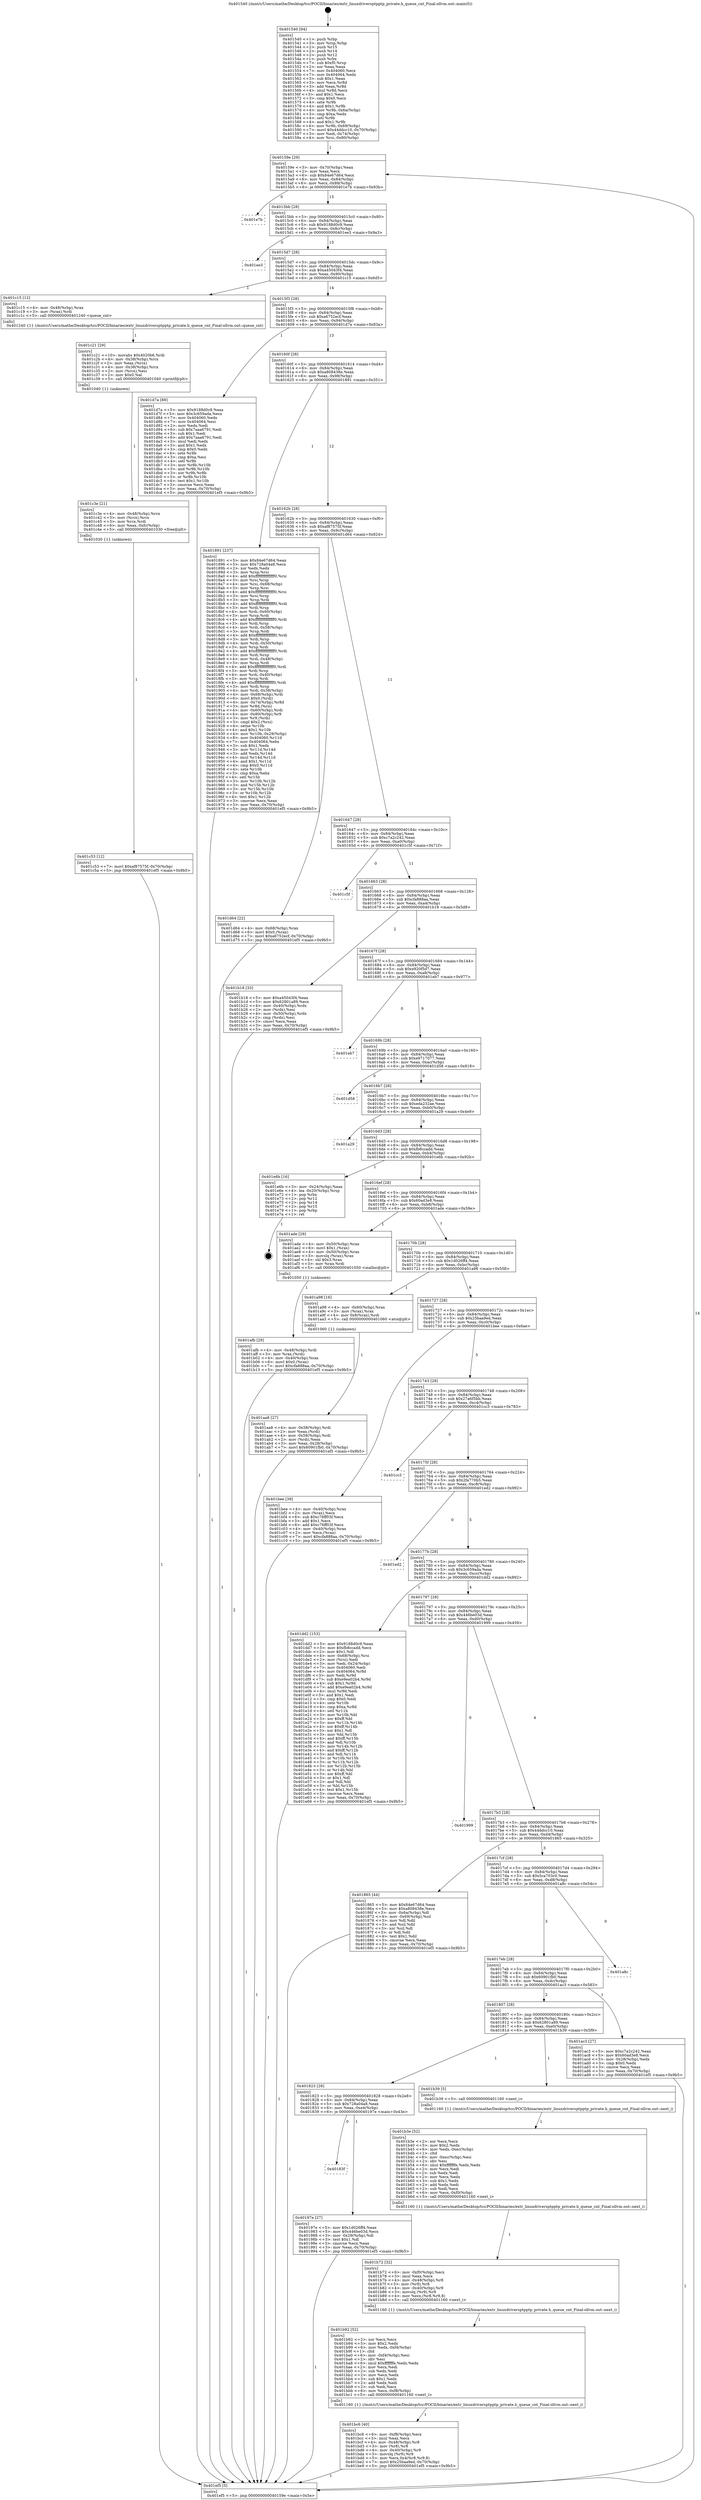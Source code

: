 digraph "0x401540" {
  label = "0x401540 (/mnt/c/Users/mathe/Desktop/tcc/POCII/binaries/extr_linuxdriversptpptp_private.h_queue_cnt_Final-ollvm.out::main(0))"
  labelloc = "t"
  node[shape=record]

  Entry [label="",width=0.3,height=0.3,shape=circle,fillcolor=black,style=filled]
  "0x40159e" [label="{
     0x40159e [29]\l
     | [instrs]\l
     &nbsp;&nbsp;0x40159e \<+3\>: mov -0x70(%rbp),%eax\l
     &nbsp;&nbsp;0x4015a1 \<+2\>: mov %eax,%ecx\l
     &nbsp;&nbsp;0x4015a3 \<+6\>: sub $0x84e67d64,%ecx\l
     &nbsp;&nbsp;0x4015a9 \<+6\>: mov %eax,-0x84(%rbp)\l
     &nbsp;&nbsp;0x4015af \<+6\>: mov %ecx,-0x88(%rbp)\l
     &nbsp;&nbsp;0x4015b5 \<+6\>: je 0000000000401e7b \<main+0x93b\>\l
  }"]
  "0x401e7b" [label="{
     0x401e7b\l
  }", style=dashed]
  "0x4015bb" [label="{
     0x4015bb [28]\l
     | [instrs]\l
     &nbsp;&nbsp;0x4015bb \<+5\>: jmp 00000000004015c0 \<main+0x80\>\l
     &nbsp;&nbsp;0x4015c0 \<+6\>: mov -0x84(%rbp),%eax\l
     &nbsp;&nbsp;0x4015c6 \<+5\>: sub $0x9188d0c9,%eax\l
     &nbsp;&nbsp;0x4015cb \<+6\>: mov %eax,-0x8c(%rbp)\l
     &nbsp;&nbsp;0x4015d1 \<+6\>: je 0000000000401ee3 \<main+0x9a3\>\l
  }"]
  Exit [label="",width=0.3,height=0.3,shape=circle,fillcolor=black,style=filled,peripheries=2]
  "0x401ee3" [label="{
     0x401ee3\l
  }", style=dashed]
  "0x4015d7" [label="{
     0x4015d7 [28]\l
     | [instrs]\l
     &nbsp;&nbsp;0x4015d7 \<+5\>: jmp 00000000004015dc \<main+0x9c\>\l
     &nbsp;&nbsp;0x4015dc \<+6\>: mov -0x84(%rbp),%eax\l
     &nbsp;&nbsp;0x4015e2 \<+5\>: sub $0xa45043f4,%eax\l
     &nbsp;&nbsp;0x4015e7 \<+6\>: mov %eax,-0x90(%rbp)\l
     &nbsp;&nbsp;0x4015ed \<+6\>: je 0000000000401c15 \<main+0x6d5\>\l
  }"]
  "0x401c53" [label="{
     0x401c53 [12]\l
     | [instrs]\l
     &nbsp;&nbsp;0x401c53 \<+7\>: movl $0xaf87575f,-0x70(%rbp)\l
     &nbsp;&nbsp;0x401c5a \<+5\>: jmp 0000000000401ef5 \<main+0x9b5\>\l
  }"]
  "0x401c15" [label="{
     0x401c15 [12]\l
     | [instrs]\l
     &nbsp;&nbsp;0x401c15 \<+4\>: mov -0x48(%rbp),%rax\l
     &nbsp;&nbsp;0x401c19 \<+3\>: mov (%rax),%rdi\l
     &nbsp;&nbsp;0x401c1c \<+5\>: call 0000000000401240 \<queue_cnt\>\l
     | [calls]\l
     &nbsp;&nbsp;0x401240 \{1\} (/mnt/c/Users/mathe/Desktop/tcc/POCII/binaries/extr_linuxdriversptpptp_private.h_queue_cnt_Final-ollvm.out::queue_cnt)\l
  }"]
  "0x4015f3" [label="{
     0x4015f3 [28]\l
     | [instrs]\l
     &nbsp;&nbsp;0x4015f3 \<+5\>: jmp 00000000004015f8 \<main+0xb8\>\l
     &nbsp;&nbsp;0x4015f8 \<+6\>: mov -0x84(%rbp),%eax\l
     &nbsp;&nbsp;0x4015fe \<+5\>: sub $0xa6752ecf,%eax\l
     &nbsp;&nbsp;0x401603 \<+6\>: mov %eax,-0x94(%rbp)\l
     &nbsp;&nbsp;0x401609 \<+6\>: je 0000000000401d7a \<main+0x83a\>\l
  }"]
  "0x401c3e" [label="{
     0x401c3e [21]\l
     | [instrs]\l
     &nbsp;&nbsp;0x401c3e \<+4\>: mov -0x48(%rbp),%rcx\l
     &nbsp;&nbsp;0x401c42 \<+3\>: mov (%rcx),%rcx\l
     &nbsp;&nbsp;0x401c45 \<+3\>: mov %rcx,%rdi\l
     &nbsp;&nbsp;0x401c48 \<+6\>: mov %eax,-0xfc(%rbp)\l
     &nbsp;&nbsp;0x401c4e \<+5\>: call 0000000000401030 \<free@plt\>\l
     | [calls]\l
     &nbsp;&nbsp;0x401030 \{1\} (unknown)\l
  }"]
  "0x401d7a" [label="{
     0x401d7a [88]\l
     | [instrs]\l
     &nbsp;&nbsp;0x401d7a \<+5\>: mov $0x9188d0c9,%eax\l
     &nbsp;&nbsp;0x401d7f \<+5\>: mov $0x3c659ada,%ecx\l
     &nbsp;&nbsp;0x401d84 \<+7\>: mov 0x404060,%edx\l
     &nbsp;&nbsp;0x401d8b \<+7\>: mov 0x404064,%esi\l
     &nbsp;&nbsp;0x401d92 \<+2\>: mov %edx,%edi\l
     &nbsp;&nbsp;0x401d94 \<+6\>: sub $0x7aaa6791,%edi\l
     &nbsp;&nbsp;0x401d9a \<+3\>: sub $0x1,%edi\l
     &nbsp;&nbsp;0x401d9d \<+6\>: add $0x7aaa6791,%edi\l
     &nbsp;&nbsp;0x401da3 \<+3\>: imul %edi,%edx\l
     &nbsp;&nbsp;0x401da6 \<+3\>: and $0x1,%edx\l
     &nbsp;&nbsp;0x401da9 \<+3\>: cmp $0x0,%edx\l
     &nbsp;&nbsp;0x401dac \<+4\>: sete %r8b\l
     &nbsp;&nbsp;0x401db0 \<+3\>: cmp $0xa,%esi\l
     &nbsp;&nbsp;0x401db3 \<+4\>: setl %r9b\l
     &nbsp;&nbsp;0x401db7 \<+3\>: mov %r8b,%r10b\l
     &nbsp;&nbsp;0x401dba \<+3\>: and %r9b,%r10b\l
     &nbsp;&nbsp;0x401dbd \<+3\>: xor %r9b,%r8b\l
     &nbsp;&nbsp;0x401dc0 \<+3\>: or %r8b,%r10b\l
     &nbsp;&nbsp;0x401dc3 \<+4\>: test $0x1,%r10b\l
     &nbsp;&nbsp;0x401dc7 \<+3\>: cmovne %ecx,%eax\l
     &nbsp;&nbsp;0x401dca \<+3\>: mov %eax,-0x70(%rbp)\l
     &nbsp;&nbsp;0x401dcd \<+5\>: jmp 0000000000401ef5 \<main+0x9b5\>\l
  }"]
  "0x40160f" [label="{
     0x40160f [28]\l
     | [instrs]\l
     &nbsp;&nbsp;0x40160f \<+5\>: jmp 0000000000401614 \<main+0xd4\>\l
     &nbsp;&nbsp;0x401614 \<+6\>: mov -0x84(%rbp),%eax\l
     &nbsp;&nbsp;0x40161a \<+5\>: sub $0xa808438e,%eax\l
     &nbsp;&nbsp;0x40161f \<+6\>: mov %eax,-0x98(%rbp)\l
     &nbsp;&nbsp;0x401625 \<+6\>: je 0000000000401891 \<main+0x351\>\l
  }"]
  "0x401c21" [label="{
     0x401c21 [29]\l
     | [instrs]\l
     &nbsp;&nbsp;0x401c21 \<+10\>: movabs $0x4020b6,%rdi\l
     &nbsp;&nbsp;0x401c2b \<+4\>: mov -0x38(%rbp),%rcx\l
     &nbsp;&nbsp;0x401c2f \<+2\>: mov %eax,(%rcx)\l
     &nbsp;&nbsp;0x401c31 \<+4\>: mov -0x38(%rbp),%rcx\l
     &nbsp;&nbsp;0x401c35 \<+2\>: mov (%rcx),%esi\l
     &nbsp;&nbsp;0x401c37 \<+2\>: mov $0x0,%al\l
     &nbsp;&nbsp;0x401c39 \<+5\>: call 0000000000401040 \<printf@plt\>\l
     | [calls]\l
     &nbsp;&nbsp;0x401040 \{1\} (unknown)\l
  }"]
  "0x401891" [label="{
     0x401891 [237]\l
     | [instrs]\l
     &nbsp;&nbsp;0x401891 \<+5\>: mov $0x84e67d64,%eax\l
     &nbsp;&nbsp;0x401896 \<+5\>: mov $0x728a04a8,%ecx\l
     &nbsp;&nbsp;0x40189b \<+2\>: xor %edx,%edx\l
     &nbsp;&nbsp;0x40189d \<+3\>: mov %rsp,%rsi\l
     &nbsp;&nbsp;0x4018a0 \<+4\>: add $0xfffffffffffffff0,%rsi\l
     &nbsp;&nbsp;0x4018a4 \<+3\>: mov %rsi,%rsp\l
     &nbsp;&nbsp;0x4018a7 \<+4\>: mov %rsi,-0x68(%rbp)\l
     &nbsp;&nbsp;0x4018ab \<+3\>: mov %rsp,%rsi\l
     &nbsp;&nbsp;0x4018ae \<+4\>: add $0xfffffffffffffff0,%rsi\l
     &nbsp;&nbsp;0x4018b2 \<+3\>: mov %rsi,%rsp\l
     &nbsp;&nbsp;0x4018b5 \<+3\>: mov %rsp,%rdi\l
     &nbsp;&nbsp;0x4018b8 \<+4\>: add $0xfffffffffffffff0,%rdi\l
     &nbsp;&nbsp;0x4018bc \<+3\>: mov %rdi,%rsp\l
     &nbsp;&nbsp;0x4018bf \<+4\>: mov %rdi,-0x60(%rbp)\l
     &nbsp;&nbsp;0x4018c3 \<+3\>: mov %rsp,%rdi\l
     &nbsp;&nbsp;0x4018c6 \<+4\>: add $0xfffffffffffffff0,%rdi\l
     &nbsp;&nbsp;0x4018ca \<+3\>: mov %rdi,%rsp\l
     &nbsp;&nbsp;0x4018cd \<+4\>: mov %rdi,-0x58(%rbp)\l
     &nbsp;&nbsp;0x4018d1 \<+3\>: mov %rsp,%rdi\l
     &nbsp;&nbsp;0x4018d4 \<+4\>: add $0xfffffffffffffff0,%rdi\l
     &nbsp;&nbsp;0x4018d8 \<+3\>: mov %rdi,%rsp\l
     &nbsp;&nbsp;0x4018db \<+4\>: mov %rdi,-0x50(%rbp)\l
     &nbsp;&nbsp;0x4018df \<+3\>: mov %rsp,%rdi\l
     &nbsp;&nbsp;0x4018e2 \<+4\>: add $0xfffffffffffffff0,%rdi\l
     &nbsp;&nbsp;0x4018e6 \<+3\>: mov %rdi,%rsp\l
     &nbsp;&nbsp;0x4018e9 \<+4\>: mov %rdi,-0x48(%rbp)\l
     &nbsp;&nbsp;0x4018ed \<+3\>: mov %rsp,%rdi\l
     &nbsp;&nbsp;0x4018f0 \<+4\>: add $0xfffffffffffffff0,%rdi\l
     &nbsp;&nbsp;0x4018f4 \<+3\>: mov %rdi,%rsp\l
     &nbsp;&nbsp;0x4018f7 \<+4\>: mov %rdi,-0x40(%rbp)\l
     &nbsp;&nbsp;0x4018fb \<+3\>: mov %rsp,%rdi\l
     &nbsp;&nbsp;0x4018fe \<+4\>: add $0xfffffffffffffff0,%rdi\l
     &nbsp;&nbsp;0x401902 \<+3\>: mov %rdi,%rsp\l
     &nbsp;&nbsp;0x401905 \<+4\>: mov %rdi,-0x38(%rbp)\l
     &nbsp;&nbsp;0x401909 \<+4\>: mov -0x68(%rbp),%rdi\l
     &nbsp;&nbsp;0x40190d \<+6\>: movl $0x0,(%rdi)\l
     &nbsp;&nbsp;0x401913 \<+4\>: mov -0x74(%rbp),%r8d\l
     &nbsp;&nbsp;0x401917 \<+3\>: mov %r8d,(%rsi)\l
     &nbsp;&nbsp;0x40191a \<+4\>: mov -0x60(%rbp),%rdi\l
     &nbsp;&nbsp;0x40191e \<+4\>: mov -0x80(%rbp),%r9\l
     &nbsp;&nbsp;0x401922 \<+3\>: mov %r9,(%rdi)\l
     &nbsp;&nbsp;0x401925 \<+3\>: cmpl $0x2,(%rsi)\l
     &nbsp;&nbsp;0x401928 \<+4\>: setne %r10b\l
     &nbsp;&nbsp;0x40192c \<+4\>: and $0x1,%r10b\l
     &nbsp;&nbsp;0x401930 \<+4\>: mov %r10b,-0x29(%rbp)\l
     &nbsp;&nbsp;0x401934 \<+8\>: mov 0x404060,%r11d\l
     &nbsp;&nbsp;0x40193c \<+7\>: mov 0x404064,%ebx\l
     &nbsp;&nbsp;0x401943 \<+3\>: sub $0x1,%edx\l
     &nbsp;&nbsp;0x401946 \<+3\>: mov %r11d,%r14d\l
     &nbsp;&nbsp;0x401949 \<+3\>: add %edx,%r14d\l
     &nbsp;&nbsp;0x40194c \<+4\>: imul %r14d,%r11d\l
     &nbsp;&nbsp;0x401950 \<+4\>: and $0x1,%r11d\l
     &nbsp;&nbsp;0x401954 \<+4\>: cmp $0x0,%r11d\l
     &nbsp;&nbsp;0x401958 \<+4\>: sete %r10b\l
     &nbsp;&nbsp;0x40195c \<+3\>: cmp $0xa,%ebx\l
     &nbsp;&nbsp;0x40195f \<+4\>: setl %r15b\l
     &nbsp;&nbsp;0x401963 \<+3\>: mov %r10b,%r12b\l
     &nbsp;&nbsp;0x401966 \<+3\>: and %r15b,%r12b\l
     &nbsp;&nbsp;0x401969 \<+3\>: xor %r15b,%r10b\l
     &nbsp;&nbsp;0x40196c \<+3\>: or %r10b,%r12b\l
     &nbsp;&nbsp;0x40196f \<+4\>: test $0x1,%r12b\l
     &nbsp;&nbsp;0x401973 \<+3\>: cmovne %ecx,%eax\l
     &nbsp;&nbsp;0x401976 \<+3\>: mov %eax,-0x70(%rbp)\l
     &nbsp;&nbsp;0x401979 \<+5\>: jmp 0000000000401ef5 \<main+0x9b5\>\l
  }"]
  "0x40162b" [label="{
     0x40162b [28]\l
     | [instrs]\l
     &nbsp;&nbsp;0x40162b \<+5\>: jmp 0000000000401630 \<main+0xf0\>\l
     &nbsp;&nbsp;0x401630 \<+6\>: mov -0x84(%rbp),%eax\l
     &nbsp;&nbsp;0x401636 \<+5\>: sub $0xaf87575f,%eax\l
     &nbsp;&nbsp;0x40163b \<+6\>: mov %eax,-0x9c(%rbp)\l
     &nbsp;&nbsp;0x401641 \<+6\>: je 0000000000401d64 \<main+0x824\>\l
  }"]
  "0x401bc6" [label="{
     0x401bc6 [40]\l
     | [instrs]\l
     &nbsp;&nbsp;0x401bc6 \<+6\>: mov -0xf8(%rbp),%ecx\l
     &nbsp;&nbsp;0x401bcc \<+3\>: imul %eax,%ecx\l
     &nbsp;&nbsp;0x401bcf \<+4\>: mov -0x48(%rbp),%r8\l
     &nbsp;&nbsp;0x401bd3 \<+3\>: mov (%r8),%r8\l
     &nbsp;&nbsp;0x401bd6 \<+4\>: mov -0x40(%rbp),%r9\l
     &nbsp;&nbsp;0x401bda \<+3\>: movslq (%r9),%r9\l
     &nbsp;&nbsp;0x401bdd \<+5\>: mov %ecx,0x4(%r8,%r9,8)\l
     &nbsp;&nbsp;0x401be2 \<+7\>: movl $0x25baa9ed,-0x70(%rbp)\l
     &nbsp;&nbsp;0x401be9 \<+5\>: jmp 0000000000401ef5 \<main+0x9b5\>\l
  }"]
  "0x401d64" [label="{
     0x401d64 [22]\l
     | [instrs]\l
     &nbsp;&nbsp;0x401d64 \<+4\>: mov -0x68(%rbp),%rax\l
     &nbsp;&nbsp;0x401d68 \<+6\>: movl $0x0,(%rax)\l
     &nbsp;&nbsp;0x401d6e \<+7\>: movl $0xa6752ecf,-0x70(%rbp)\l
     &nbsp;&nbsp;0x401d75 \<+5\>: jmp 0000000000401ef5 \<main+0x9b5\>\l
  }"]
  "0x401647" [label="{
     0x401647 [28]\l
     | [instrs]\l
     &nbsp;&nbsp;0x401647 \<+5\>: jmp 000000000040164c \<main+0x10c\>\l
     &nbsp;&nbsp;0x40164c \<+6\>: mov -0x84(%rbp),%eax\l
     &nbsp;&nbsp;0x401652 \<+5\>: sub $0xc7a2c242,%eax\l
     &nbsp;&nbsp;0x401657 \<+6\>: mov %eax,-0xa0(%rbp)\l
     &nbsp;&nbsp;0x40165d \<+6\>: je 0000000000401c5f \<main+0x71f\>\l
  }"]
  "0x401b92" [label="{
     0x401b92 [52]\l
     | [instrs]\l
     &nbsp;&nbsp;0x401b92 \<+2\>: xor %ecx,%ecx\l
     &nbsp;&nbsp;0x401b94 \<+5\>: mov $0x2,%edx\l
     &nbsp;&nbsp;0x401b99 \<+6\>: mov %edx,-0xf4(%rbp)\l
     &nbsp;&nbsp;0x401b9f \<+1\>: cltd\l
     &nbsp;&nbsp;0x401ba0 \<+6\>: mov -0xf4(%rbp),%esi\l
     &nbsp;&nbsp;0x401ba6 \<+2\>: idiv %esi\l
     &nbsp;&nbsp;0x401ba8 \<+6\>: imul $0xfffffffe,%edx,%edx\l
     &nbsp;&nbsp;0x401bae \<+2\>: mov %ecx,%edi\l
     &nbsp;&nbsp;0x401bb0 \<+2\>: sub %edx,%edi\l
     &nbsp;&nbsp;0x401bb2 \<+2\>: mov %ecx,%edx\l
     &nbsp;&nbsp;0x401bb4 \<+3\>: sub $0x1,%edx\l
     &nbsp;&nbsp;0x401bb7 \<+2\>: add %edx,%edi\l
     &nbsp;&nbsp;0x401bb9 \<+2\>: sub %edi,%ecx\l
     &nbsp;&nbsp;0x401bbb \<+6\>: mov %ecx,-0xf8(%rbp)\l
     &nbsp;&nbsp;0x401bc1 \<+5\>: call 0000000000401160 \<next_i\>\l
     | [calls]\l
     &nbsp;&nbsp;0x401160 \{1\} (/mnt/c/Users/mathe/Desktop/tcc/POCII/binaries/extr_linuxdriversptpptp_private.h_queue_cnt_Final-ollvm.out::next_i)\l
  }"]
  "0x401c5f" [label="{
     0x401c5f\l
  }", style=dashed]
  "0x401663" [label="{
     0x401663 [28]\l
     | [instrs]\l
     &nbsp;&nbsp;0x401663 \<+5\>: jmp 0000000000401668 \<main+0x128\>\l
     &nbsp;&nbsp;0x401668 \<+6\>: mov -0x84(%rbp),%eax\l
     &nbsp;&nbsp;0x40166e \<+5\>: sub $0xcfa888aa,%eax\l
     &nbsp;&nbsp;0x401673 \<+6\>: mov %eax,-0xa4(%rbp)\l
     &nbsp;&nbsp;0x401679 \<+6\>: je 0000000000401b18 \<main+0x5d8\>\l
  }"]
  "0x401b72" [label="{
     0x401b72 [32]\l
     | [instrs]\l
     &nbsp;&nbsp;0x401b72 \<+6\>: mov -0xf0(%rbp),%ecx\l
     &nbsp;&nbsp;0x401b78 \<+3\>: imul %eax,%ecx\l
     &nbsp;&nbsp;0x401b7b \<+4\>: mov -0x48(%rbp),%r8\l
     &nbsp;&nbsp;0x401b7f \<+3\>: mov (%r8),%r8\l
     &nbsp;&nbsp;0x401b82 \<+4\>: mov -0x40(%rbp),%r9\l
     &nbsp;&nbsp;0x401b86 \<+3\>: movslq (%r9),%r9\l
     &nbsp;&nbsp;0x401b89 \<+4\>: mov %ecx,(%r8,%r9,8)\l
     &nbsp;&nbsp;0x401b8d \<+5\>: call 0000000000401160 \<next_i\>\l
     | [calls]\l
     &nbsp;&nbsp;0x401160 \{1\} (/mnt/c/Users/mathe/Desktop/tcc/POCII/binaries/extr_linuxdriversptpptp_private.h_queue_cnt_Final-ollvm.out::next_i)\l
  }"]
  "0x401b18" [label="{
     0x401b18 [33]\l
     | [instrs]\l
     &nbsp;&nbsp;0x401b18 \<+5\>: mov $0xa45043f4,%eax\l
     &nbsp;&nbsp;0x401b1d \<+5\>: mov $0x62801a89,%ecx\l
     &nbsp;&nbsp;0x401b22 \<+4\>: mov -0x40(%rbp),%rdx\l
     &nbsp;&nbsp;0x401b26 \<+2\>: mov (%rdx),%esi\l
     &nbsp;&nbsp;0x401b28 \<+4\>: mov -0x50(%rbp),%rdx\l
     &nbsp;&nbsp;0x401b2c \<+2\>: cmp (%rdx),%esi\l
     &nbsp;&nbsp;0x401b2e \<+3\>: cmovl %ecx,%eax\l
     &nbsp;&nbsp;0x401b31 \<+3\>: mov %eax,-0x70(%rbp)\l
     &nbsp;&nbsp;0x401b34 \<+5\>: jmp 0000000000401ef5 \<main+0x9b5\>\l
  }"]
  "0x40167f" [label="{
     0x40167f [28]\l
     | [instrs]\l
     &nbsp;&nbsp;0x40167f \<+5\>: jmp 0000000000401684 \<main+0x144\>\l
     &nbsp;&nbsp;0x401684 \<+6\>: mov -0x84(%rbp),%eax\l
     &nbsp;&nbsp;0x40168a \<+5\>: sub $0xe920f5d7,%eax\l
     &nbsp;&nbsp;0x40168f \<+6\>: mov %eax,-0xa8(%rbp)\l
     &nbsp;&nbsp;0x401695 \<+6\>: je 0000000000401eb7 \<main+0x977\>\l
  }"]
  "0x401b3e" [label="{
     0x401b3e [52]\l
     | [instrs]\l
     &nbsp;&nbsp;0x401b3e \<+2\>: xor %ecx,%ecx\l
     &nbsp;&nbsp;0x401b40 \<+5\>: mov $0x2,%edx\l
     &nbsp;&nbsp;0x401b45 \<+6\>: mov %edx,-0xec(%rbp)\l
     &nbsp;&nbsp;0x401b4b \<+1\>: cltd\l
     &nbsp;&nbsp;0x401b4c \<+6\>: mov -0xec(%rbp),%esi\l
     &nbsp;&nbsp;0x401b52 \<+2\>: idiv %esi\l
     &nbsp;&nbsp;0x401b54 \<+6\>: imul $0xfffffffe,%edx,%edx\l
     &nbsp;&nbsp;0x401b5a \<+2\>: mov %ecx,%edi\l
     &nbsp;&nbsp;0x401b5c \<+2\>: sub %edx,%edi\l
     &nbsp;&nbsp;0x401b5e \<+2\>: mov %ecx,%edx\l
     &nbsp;&nbsp;0x401b60 \<+3\>: sub $0x1,%edx\l
     &nbsp;&nbsp;0x401b63 \<+2\>: add %edx,%edi\l
     &nbsp;&nbsp;0x401b65 \<+2\>: sub %edi,%ecx\l
     &nbsp;&nbsp;0x401b67 \<+6\>: mov %ecx,-0xf0(%rbp)\l
     &nbsp;&nbsp;0x401b6d \<+5\>: call 0000000000401160 \<next_i\>\l
     | [calls]\l
     &nbsp;&nbsp;0x401160 \{1\} (/mnt/c/Users/mathe/Desktop/tcc/POCII/binaries/extr_linuxdriversptpptp_private.h_queue_cnt_Final-ollvm.out::next_i)\l
  }"]
  "0x401eb7" [label="{
     0x401eb7\l
  }", style=dashed]
  "0x40169b" [label="{
     0x40169b [28]\l
     | [instrs]\l
     &nbsp;&nbsp;0x40169b \<+5\>: jmp 00000000004016a0 \<main+0x160\>\l
     &nbsp;&nbsp;0x4016a0 \<+6\>: mov -0x84(%rbp),%eax\l
     &nbsp;&nbsp;0x4016a6 \<+5\>: sub $0xe9717077,%eax\l
     &nbsp;&nbsp;0x4016ab \<+6\>: mov %eax,-0xac(%rbp)\l
     &nbsp;&nbsp;0x4016b1 \<+6\>: je 0000000000401d58 \<main+0x818\>\l
  }"]
  "0x401afb" [label="{
     0x401afb [29]\l
     | [instrs]\l
     &nbsp;&nbsp;0x401afb \<+4\>: mov -0x48(%rbp),%rdi\l
     &nbsp;&nbsp;0x401aff \<+3\>: mov %rax,(%rdi)\l
     &nbsp;&nbsp;0x401b02 \<+4\>: mov -0x40(%rbp),%rax\l
     &nbsp;&nbsp;0x401b06 \<+6\>: movl $0x0,(%rax)\l
     &nbsp;&nbsp;0x401b0c \<+7\>: movl $0xcfa888aa,-0x70(%rbp)\l
     &nbsp;&nbsp;0x401b13 \<+5\>: jmp 0000000000401ef5 \<main+0x9b5\>\l
  }"]
  "0x401d58" [label="{
     0x401d58\l
  }", style=dashed]
  "0x4016b7" [label="{
     0x4016b7 [28]\l
     | [instrs]\l
     &nbsp;&nbsp;0x4016b7 \<+5\>: jmp 00000000004016bc \<main+0x17c\>\l
     &nbsp;&nbsp;0x4016bc \<+6\>: mov -0x84(%rbp),%eax\l
     &nbsp;&nbsp;0x4016c2 \<+5\>: sub $0xeda232ae,%eax\l
     &nbsp;&nbsp;0x4016c7 \<+6\>: mov %eax,-0xb0(%rbp)\l
     &nbsp;&nbsp;0x4016cd \<+6\>: je 0000000000401a29 \<main+0x4e9\>\l
  }"]
  "0x401aa8" [label="{
     0x401aa8 [27]\l
     | [instrs]\l
     &nbsp;&nbsp;0x401aa8 \<+4\>: mov -0x58(%rbp),%rdi\l
     &nbsp;&nbsp;0x401aac \<+2\>: mov %eax,(%rdi)\l
     &nbsp;&nbsp;0x401aae \<+4\>: mov -0x58(%rbp),%rdi\l
     &nbsp;&nbsp;0x401ab2 \<+2\>: mov (%rdi),%eax\l
     &nbsp;&nbsp;0x401ab4 \<+3\>: mov %eax,-0x28(%rbp)\l
     &nbsp;&nbsp;0x401ab7 \<+7\>: movl $0x60901fb0,-0x70(%rbp)\l
     &nbsp;&nbsp;0x401abe \<+5\>: jmp 0000000000401ef5 \<main+0x9b5\>\l
  }"]
  "0x401a29" [label="{
     0x401a29\l
  }", style=dashed]
  "0x4016d3" [label="{
     0x4016d3 [28]\l
     | [instrs]\l
     &nbsp;&nbsp;0x4016d3 \<+5\>: jmp 00000000004016d8 \<main+0x198\>\l
     &nbsp;&nbsp;0x4016d8 \<+6\>: mov -0x84(%rbp),%eax\l
     &nbsp;&nbsp;0x4016de \<+5\>: sub $0xfb8ccadd,%eax\l
     &nbsp;&nbsp;0x4016e3 \<+6\>: mov %eax,-0xb4(%rbp)\l
     &nbsp;&nbsp;0x4016e9 \<+6\>: je 0000000000401e6b \<main+0x92b\>\l
  }"]
  "0x40183f" [label="{
     0x40183f\l
  }", style=dashed]
  "0x401e6b" [label="{
     0x401e6b [16]\l
     | [instrs]\l
     &nbsp;&nbsp;0x401e6b \<+3\>: mov -0x24(%rbp),%eax\l
     &nbsp;&nbsp;0x401e6e \<+4\>: lea -0x20(%rbp),%rsp\l
     &nbsp;&nbsp;0x401e72 \<+1\>: pop %rbx\l
     &nbsp;&nbsp;0x401e73 \<+2\>: pop %r12\l
     &nbsp;&nbsp;0x401e75 \<+2\>: pop %r14\l
     &nbsp;&nbsp;0x401e77 \<+2\>: pop %r15\l
     &nbsp;&nbsp;0x401e79 \<+1\>: pop %rbp\l
     &nbsp;&nbsp;0x401e7a \<+1\>: ret\l
  }"]
  "0x4016ef" [label="{
     0x4016ef [28]\l
     | [instrs]\l
     &nbsp;&nbsp;0x4016ef \<+5\>: jmp 00000000004016f4 \<main+0x1b4\>\l
     &nbsp;&nbsp;0x4016f4 \<+6\>: mov -0x84(%rbp),%eax\l
     &nbsp;&nbsp;0x4016fa \<+5\>: sub $0x60ad3e8,%eax\l
     &nbsp;&nbsp;0x4016ff \<+6\>: mov %eax,-0xb8(%rbp)\l
     &nbsp;&nbsp;0x401705 \<+6\>: je 0000000000401ade \<main+0x59e\>\l
  }"]
  "0x40197e" [label="{
     0x40197e [27]\l
     | [instrs]\l
     &nbsp;&nbsp;0x40197e \<+5\>: mov $0x1d026ff4,%eax\l
     &nbsp;&nbsp;0x401983 \<+5\>: mov $0x446be03d,%ecx\l
     &nbsp;&nbsp;0x401988 \<+3\>: mov -0x29(%rbp),%dl\l
     &nbsp;&nbsp;0x40198b \<+3\>: test $0x1,%dl\l
     &nbsp;&nbsp;0x40198e \<+3\>: cmovne %ecx,%eax\l
     &nbsp;&nbsp;0x401991 \<+3\>: mov %eax,-0x70(%rbp)\l
     &nbsp;&nbsp;0x401994 \<+5\>: jmp 0000000000401ef5 \<main+0x9b5\>\l
  }"]
  "0x401ade" [label="{
     0x401ade [29]\l
     | [instrs]\l
     &nbsp;&nbsp;0x401ade \<+4\>: mov -0x50(%rbp),%rax\l
     &nbsp;&nbsp;0x401ae2 \<+6\>: movl $0x1,(%rax)\l
     &nbsp;&nbsp;0x401ae8 \<+4\>: mov -0x50(%rbp),%rax\l
     &nbsp;&nbsp;0x401aec \<+3\>: movslq (%rax),%rax\l
     &nbsp;&nbsp;0x401aef \<+4\>: shl $0x3,%rax\l
     &nbsp;&nbsp;0x401af3 \<+3\>: mov %rax,%rdi\l
     &nbsp;&nbsp;0x401af6 \<+5\>: call 0000000000401050 \<malloc@plt\>\l
     | [calls]\l
     &nbsp;&nbsp;0x401050 \{1\} (unknown)\l
  }"]
  "0x40170b" [label="{
     0x40170b [28]\l
     | [instrs]\l
     &nbsp;&nbsp;0x40170b \<+5\>: jmp 0000000000401710 \<main+0x1d0\>\l
     &nbsp;&nbsp;0x401710 \<+6\>: mov -0x84(%rbp),%eax\l
     &nbsp;&nbsp;0x401716 \<+5\>: sub $0x1d026ff4,%eax\l
     &nbsp;&nbsp;0x40171b \<+6\>: mov %eax,-0xbc(%rbp)\l
     &nbsp;&nbsp;0x401721 \<+6\>: je 0000000000401a98 \<main+0x558\>\l
  }"]
  "0x401823" [label="{
     0x401823 [28]\l
     | [instrs]\l
     &nbsp;&nbsp;0x401823 \<+5\>: jmp 0000000000401828 \<main+0x2e8\>\l
     &nbsp;&nbsp;0x401828 \<+6\>: mov -0x84(%rbp),%eax\l
     &nbsp;&nbsp;0x40182e \<+5\>: sub $0x728a04a8,%eax\l
     &nbsp;&nbsp;0x401833 \<+6\>: mov %eax,-0xe4(%rbp)\l
     &nbsp;&nbsp;0x401839 \<+6\>: je 000000000040197e \<main+0x43e\>\l
  }"]
  "0x401a98" [label="{
     0x401a98 [16]\l
     | [instrs]\l
     &nbsp;&nbsp;0x401a98 \<+4\>: mov -0x60(%rbp),%rax\l
     &nbsp;&nbsp;0x401a9c \<+3\>: mov (%rax),%rax\l
     &nbsp;&nbsp;0x401a9f \<+4\>: mov 0x8(%rax),%rdi\l
     &nbsp;&nbsp;0x401aa3 \<+5\>: call 0000000000401060 \<atoi@plt\>\l
     | [calls]\l
     &nbsp;&nbsp;0x401060 \{1\} (unknown)\l
  }"]
  "0x401727" [label="{
     0x401727 [28]\l
     | [instrs]\l
     &nbsp;&nbsp;0x401727 \<+5\>: jmp 000000000040172c \<main+0x1ec\>\l
     &nbsp;&nbsp;0x40172c \<+6\>: mov -0x84(%rbp),%eax\l
     &nbsp;&nbsp;0x401732 \<+5\>: sub $0x25baa9ed,%eax\l
     &nbsp;&nbsp;0x401737 \<+6\>: mov %eax,-0xc0(%rbp)\l
     &nbsp;&nbsp;0x40173d \<+6\>: je 0000000000401bee \<main+0x6ae\>\l
  }"]
  "0x401b39" [label="{
     0x401b39 [5]\l
     | [instrs]\l
     &nbsp;&nbsp;0x401b39 \<+5\>: call 0000000000401160 \<next_i\>\l
     | [calls]\l
     &nbsp;&nbsp;0x401160 \{1\} (/mnt/c/Users/mathe/Desktop/tcc/POCII/binaries/extr_linuxdriversptpptp_private.h_queue_cnt_Final-ollvm.out::next_i)\l
  }"]
  "0x401bee" [label="{
     0x401bee [39]\l
     | [instrs]\l
     &nbsp;&nbsp;0x401bee \<+4\>: mov -0x40(%rbp),%rax\l
     &nbsp;&nbsp;0x401bf2 \<+2\>: mov (%rax),%ecx\l
     &nbsp;&nbsp;0x401bf4 \<+6\>: sub $0xc76ff03f,%ecx\l
     &nbsp;&nbsp;0x401bfa \<+3\>: add $0x1,%ecx\l
     &nbsp;&nbsp;0x401bfd \<+6\>: add $0xc76ff03f,%ecx\l
     &nbsp;&nbsp;0x401c03 \<+4\>: mov -0x40(%rbp),%rax\l
     &nbsp;&nbsp;0x401c07 \<+2\>: mov %ecx,(%rax)\l
     &nbsp;&nbsp;0x401c09 \<+7\>: movl $0xcfa888aa,-0x70(%rbp)\l
     &nbsp;&nbsp;0x401c10 \<+5\>: jmp 0000000000401ef5 \<main+0x9b5\>\l
  }"]
  "0x401743" [label="{
     0x401743 [28]\l
     | [instrs]\l
     &nbsp;&nbsp;0x401743 \<+5\>: jmp 0000000000401748 \<main+0x208\>\l
     &nbsp;&nbsp;0x401748 \<+6\>: mov -0x84(%rbp),%eax\l
     &nbsp;&nbsp;0x40174e \<+5\>: sub $0x27a6f5bb,%eax\l
     &nbsp;&nbsp;0x401753 \<+6\>: mov %eax,-0xc4(%rbp)\l
     &nbsp;&nbsp;0x401759 \<+6\>: je 0000000000401cc3 \<main+0x783\>\l
  }"]
  "0x401807" [label="{
     0x401807 [28]\l
     | [instrs]\l
     &nbsp;&nbsp;0x401807 \<+5\>: jmp 000000000040180c \<main+0x2cc\>\l
     &nbsp;&nbsp;0x40180c \<+6\>: mov -0x84(%rbp),%eax\l
     &nbsp;&nbsp;0x401812 \<+5\>: sub $0x62801a89,%eax\l
     &nbsp;&nbsp;0x401817 \<+6\>: mov %eax,-0xe0(%rbp)\l
     &nbsp;&nbsp;0x40181d \<+6\>: je 0000000000401b39 \<main+0x5f9\>\l
  }"]
  "0x401cc3" [label="{
     0x401cc3\l
  }", style=dashed]
  "0x40175f" [label="{
     0x40175f [28]\l
     | [instrs]\l
     &nbsp;&nbsp;0x40175f \<+5\>: jmp 0000000000401764 \<main+0x224\>\l
     &nbsp;&nbsp;0x401764 \<+6\>: mov -0x84(%rbp),%eax\l
     &nbsp;&nbsp;0x40176a \<+5\>: sub $0x2fa770b5,%eax\l
     &nbsp;&nbsp;0x40176f \<+6\>: mov %eax,-0xc8(%rbp)\l
     &nbsp;&nbsp;0x401775 \<+6\>: je 0000000000401ed2 \<main+0x992\>\l
  }"]
  "0x401ac3" [label="{
     0x401ac3 [27]\l
     | [instrs]\l
     &nbsp;&nbsp;0x401ac3 \<+5\>: mov $0xc7a2c242,%eax\l
     &nbsp;&nbsp;0x401ac8 \<+5\>: mov $0x60ad3e8,%ecx\l
     &nbsp;&nbsp;0x401acd \<+3\>: mov -0x28(%rbp),%edx\l
     &nbsp;&nbsp;0x401ad0 \<+3\>: cmp $0x0,%edx\l
     &nbsp;&nbsp;0x401ad3 \<+3\>: cmove %ecx,%eax\l
     &nbsp;&nbsp;0x401ad6 \<+3\>: mov %eax,-0x70(%rbp)\l
     &nbsp;&nbsp;0x401ad9 \<+5\>: jmp 0000000000401ef5 \<main+0x9b5\>\l
  }"]
  "0x401ed2" [label="{
     0x401ed2\l
  }", style=dashed]
  "0x40177b" [label="{
     0x40177b [28]\l
     | [instrs]\l
     &nbsp;&nbsp;0x40177b \<+5\>: jmp 0000000000401780 \<main+0x240\>\l
     &nbsp;&nbsp;0x401780 \<+6\>: mov -0x84(%rbp),%eax\l
     &nbsp;&nbsp;0x401786 \<+5\>: sub $0x3c659ada,%eax\l
     &nbsp;&nbsp;0x40178b \<+6\>: mov %eax,-0xcc(%rbp)\l
     &nbsp;&nbsp;0x401791 \<+6\>: je 0000000000401dd2 \<main+0x892\>\l
  }"]
  "0x4017eb" [label="{
     0x4017eb [28]\l
     | [instrs]\l
     &nbsp;&nbsp;0x4017eb \<+5\>: jmp 00000000004017f0 \<main+0x2b0\>\l
     &nbsp;&nbsp;0x4017f0 \<+6\>: mov -0x84(%rbp),%eax\l
     &nbsp;&nbsp;0x4017f6 \<+5\>: sub $0x60901fb0,%eax\l
     &nbsp;&nbsp;0x4017fb \<+6\>: mov %eax,-0xdc(%rbp)\l
     &nbsp;&nbsp;0x401801 \<+6\>: je 0000000000401ac3 \<main+0x583\>\l
  }"]
  "0x401dd2" [label="{
     0x401dd2 [153]\l
     | [instrs]\l
     &nbsp;&nbsp;0x401dd2 \<+5\>: mov $0x9188d0c9,%eax\l
     &nbsp;&nbsp;0x401dd7 \<+5\>: mov $0xfb8ccadd,%ecx\l
     &nbsp;&nbsp;0x401ddc \<+2\>: mov $0x1,%dl\l
     &nbsp;&nbsp;0x401dde \<+4\>: mov -0x68(%rbp),%rsi\l
     &nbsp;&nbsp;0x401de2 \<+2\>: mov (%rsi),%edi\l
     &nbsp;&nbsp;0x401de4 \<+3\>: mov %edi,-0x24(%rbp)\l
     &nbsp;&nbsp;0x401de7 \<+7\>: mov 0x404060,%edi\l
     &nbsp;&nbsp;0x401dee \<+8\>: mov 0x404064,%r8d\l
     &nbsp;&nbsp;0x401df6 \<+3\>: mov %edi,%r9d\l
     &nbsp;&nbsp;0x401df9 \<+7\>: sub $0xe9ea02b4,%r9d\l
     &nbsp;&nbsp;0x401e00 \<+4\>: sub $0x1,%r9d\l
     &nbsp;&nbsp;0x401e04 \<+7\>: add $0xe9ea02b4,%r9d\l
     &nbsp;&nbsp;0x401e0b \<+4\>: imul %r9d,%edi\l
     &nbsp;&nbsp;0x401e0f \<+3\>: and $0x1,%edi\l
     &nbsp;&nbsp;0x401e12 \<+3\>: cmp $0x0,%edi\l
     &nbsp;&nbsp;0x401e15 \<+4\>: sete %r10b\l
     &nbsp;&nbsp;0x401e19 \<+4\>: cmp $0xa,%r8d\l
     &nbsp;&nbsp;0x401e1d \<+4\>: setl %r11b\l
     &nbsp;&nbsp;0x401e21 \<+3\>: mov %r10b,%bl\l
     &nbsp;&nbsp;0x401e24 \<+3\>: xor $0xff,%bl\l
     &nbsp;&nbsp;0x401e27 \<+3\>: mov %r11b,%r14b\l
     &nbsp;&nbsp;0x401e2a \<+4\>: xor $0xff,%r14b\l
     &nbsp;&nbsp;0x401e2e \<+3\>: xor $0x1,%dl\l
     &nbsp;&nbsp;0x401e31 \<+3\>: mov %bl,%r15b\l
     &nbsp;&nbsp;0x401e34 \<+4\>: and $0xff,%r15b\l
     &nbsp;&nbsp;0x401e38 \<+3\>: and %dl,%r10b\l
     &nbsp;&nbsp;0x401e3b \<+3\>: mov %r14b,%r12b\l
     &nbsp;&nbsp;0x401e3e \<+4\>: and $0xff,%r12b\l
     &nbsp;&nbsp;0x401e42 \<+3\>: and %dl,%r11b\l
     &nbsp;&nbsp;0x401e45 \<+3\>: or %r10b,%r15b\l
     &nbsp;&nbsp;0x401e48 \<+3\>: or %r11b,%r12b\l
     &nbsp;&nbsp;0x401e4b \<+3\>: xor %r12b,%r15b\l
     &nbsp;&nbsp;0x401e4e \<+3\>: or %r14b,%bl\l
     &nbsp;&nbsp;0x401e51 \<+3\>: xor $0xff,%bl\l
     &nbsp;&nbsp;0x401e54 \<+3\>: or $0x1,%dl\l
     &nbsp;&nbsp;0x401e57 \<+2\>: and %dl,%bl\l
     &nbsp;&nbsp;0x401e59 \<+3\>: or %bl,%r15b\l
     &nbsp;&nbsp;0x401e5c \<+4\>: test $0x1,%r15b\l
     &nbsp;&nbsp;0x401e60 \<+3\>: cmovne %ecx,%eax\l
     &nbsp;&nbsp;0x401e63 \<+3\>: mov %eax,-0x70(%rbp)\l
     &nbsp;&nbsp;0x401e66 \<+5\>: jmp 0000000000401ef5 \<main+0x9b5\>\l
  }"]
  "0x401797" [label="{
     0x401797 [28]\l
     | [instrs]\l
     &nbsp;&nbsp;0x401797 \<+5\>: jmp 000000000040179c \<main+0x25c\>\l
     &nbsp;&nbsp;0x40179c \<+6\>: mov -0x84(%rbp),%eax\l
     &nbsp;&nbsp;0x4017a2 \<+5\>: sub $0x446be03d,%eax\l
     &nbsp;&nbsp;0x4017a7 \<+6\>: mov %eax,-0xd0(%rbp)\l
     &nbsp;&nbsp;0x4017ad \<+6\>: je 0000000000401999 \<main+0x459\>\l
  }"]
  "0x401a8c" [label="{
     0x401a8c\l
  }", style=dashed]
  "0x401999" [label="{
     0x401999\l
  }", style=dashed]
  "0x4017b3" [label="{
     0x4017b3 [28]\l
     | [instrs]\l
     &nbsp;&nbsp;0x4017b3 \<+5\>: jmp 00000000004017b8 \<main+0x278\>\l
     &nbsp;&nbsp;0x4017b8 \<+6\>: mov -0x84(%rbp),%eax\l
     &nbsp;&nbsp;0x4017be \<+5\>: sub $0x44ddcc10,%eax\l
     &nbsp;&nbsp;0x4017c3 \<+6\>: mov %eax,-0xd4(%rbp)\l
     &nbsp;&nbsp;0x4017c9 \<+6\>: je 0000000000401865 \<main+0x325\>\l
  }"]
  "0x401540" [label="{
     0x401540 [94]\l
     | [instrs]\l
     &nbsp;&nbsp;0x401540 \<+1\>: push %rbp\l
     &nbsp;&nbsp;0x401541 \<+3\>: mov %rsp,%rbp\l
     &nbsp;&nbsp;0x401544 \<+2\>: push %r15\l
     &nbsp;&nbsp;0x401546 \<+2\>: push %r14\l
     &nbsp;&nbsp;0x401548 \<+2\>: push %r12\l
     &nbsp;&nbsp;0x40154a \<+1\>: push %rbx\l
     &nbsp;&nbsp;0x40154b \<+7\>: sub $0xf0,%rsp\l
     &nbsp;&nbsp;0x401552 \<+2\>: xor %eax,%eax\l
     &nbsp;&nbsp;0x401554 \<+7\>: mov 0x404060,%ecx\l
     &nbsp;&nbsp;0x40155b \<+7\>: mov 0x404064,%edx\l
     &nbsp;&nbsp;0x401562 \<+3\>: sub $0x1,%eax\l
     &nbsp;&nbsp;0x401565 \<+3\>: mov %ecx,%r8d\l
     &nbsp;&nbsp;0x401568 \<+3\>: add %eax,%r8d\l
     &nbsp;&nbsp;0x40156b \<+4\>: imul %r8d,%ecx\l
     &nbsp;&nbsp;0x40156f \<+3\>: and $0x1,%ecx\l
     &nbsp;&nbsp;0x401572 \<+3\>: cmp $0x0,%ecx\l
     &nbsp;&nbsp;0x401575 \<+4\>: sete %r9b\l
     &nbsp;&nbsp;0x401579 \<+4\>: and $0x1,%r9b\l
     &nbsp;&nbsp;0x40157d \<+4\>: mov %r9b,-0x6a(%rbp)\l
     &nbsp;&nbsp;0x401581 \<+3\>: cmp $0xa,%edx\l
     &nbsp;&nbsp;0x401584 \<+4\>: setl %r9b\l
     &nbsp;&nbsp;0x401588 \<+4\>: and $0x1,%r9b\l
     &nbsp;&nbsp;0x40158c \<+4\>: mov %r9b,-0x69(%rbp)\l
     &nbsp;&nbsp;0x401590 \<+7\>: movl $0x44ddcc10,-0x70(%rbp)\l
     &nbsp;&nbsp;0x401597 \<+3\>: mov %edi,-0x74(%rbp)\l
     &nbsp;&nbsp;0x40159a \<+4\>: mov %rsi,-0x80(%rbp)\l
  }"]
  "0x401865" [label="{
     0x401865 [44]\l
     | [instrs]\l
     &nbsp;&nbsp;0x401865 \<+5\>: mov $0x84e67d64,%eax\l
     &nbsp;&nbsp;0x40186a \<+5\>: mov $0xa808438e,%ecx\l
     &nbsp;&nbsp;0x40186f \<+3\>: mov -0x6a(%rbp),%dl\l
     &nbsp;&nbsp;0x401872 \<+4\>: mov -0x69(%rbp),%sil\l
     &nbsp;&nbsp;0x401876 \<+3\>: mov %dl,%dil\l
     &nbsp;&nbsp;0x401879 \<+3\>: and %sil,%dil\l
     &nbsp;&nbsp;0x40187c \<+3\>: xor %sil,%dl\l
     &nbsp;&nbsp;0x40187f \<+3\>: or %dl,%dil\l
     &nbsp;&nbsp;0x401882 \<+4\>: test $0x1,%dil\l
     &nbsp;&nbsp;0x401886 \<+3\>: cmovne %ecx,%eax\l
     &nbsp;&nbsp;0x401889 \<+3\>: mov %eax,-0x70(%rbp)\l
     &nbsp;&nbsp;0x40188c \<+5\>: jmp 0000000000401ef5 \<main+0x9b5\>\l
  }"]
  "0x4017cf" [label="{
     0x4017cf [28]\l
     | [instrs]\l
     &nbsp;&nbsp;0x4017cf \<+5\>: jmp 00000000004017d4 \<main+0x294\>\l
     &nbsp;&nbsp;0x4017d4 \<+6\>: mov -0x84(%rbp),%eax\l
     &nbsp;&nbsp;0x4017da \<+5\>: sub $0x5ca703c0,%eax\l
     &nbsp;&nbsp;0x4017df \<+6\>: mov %eax,-0xd8(%rbp)\l
     &nbsp;&nbsp;0x4017e5 \<+6\>: je 0000000000401a8c \<main+0x54c\>\l
  }"]
  "0x401ef5" [label="{
     0x401ef5 [5]\l
     | [instrs]\l
     &nbsp;&nbsp;0x401ef5 \<+5\>: jmp 000000000040159e \<main+0x5e\>\l
  }"]
  Entry -> "0x401540" [label=" 1"]
  "0x40159e" -> "0x401e7b" [label=" 0"]
  "0x40159e" -> "0x4015bb" [label=" 15"]
  "0x401e6b" -> Exit [label=" 1"]
  "0x4015bb" -> "0x401ee3" [label=" 0"]
  "0x4015bb" -> "0x4015d7" [label=" 15"]
  "0x401dd2" -> "0x401ef5" [label=" 1"]
  "0x4015d7" -> "0x401c15" [label=" 1"]
  "0x4015d7" -> "0x4015f3" [label=" 14"]
  "0x401d7a" -> "0x401ef5" [label=" 1"]
  "0x4015f3" -> "0x401d7a" [label=" 1"]
  "0x4015f3" -> "0x40160f" [label=" 13"]
  "0x401d64" -> "0x401ef5" [label=" 1"]
  "0x40160f" -> "0x401891" [label=" 1"]
  "0x40160f" -> "0x40162b" [label=" 12"]
  "0x401c53" -> "0x401ef5" [label=" 1"]
  "0x40162b" -> "0x401d64" [label=" 1"]
  "0x40162b" -> "0x401647" [label=" 11"]
  "0x401c3e" -> "0x401c53" [label=" 1"]
  "0x401647" -> "0x401c5f" [label=" 0"]
  "0x401647" -> "0x401663" [label=" 11"]
  "0x401c21" -> "0x401c3e" [label=" 1"]
  "0x401663" -> "0x401b18" [label=" 2"]
  "0x401663" -> "0x40167f" [label=" 9"]
  "0x401c15" -> "0x401c21" [label=" 1"]
  "0x40167f" -> "0x401eb7" [label=" 0"]
  "0x40167f" -> "0x40169b" [label=" 9"]
  "0x401bee" -> "0x401ef5" [label=" 1"]
  "0x40169b" -> "0x401d58" [label=" 0"]
  "0x40169b" -> "0x4016b7" [label=" 9"]
  "0x401bc6" -> "0x401ef5" [label=" 1"]
  "0x4016b7" -> "0x401a29" [label=" 0"]
  "0x4016b7" -> "0x4016d3" [label=" 9"]
  "0x401b92" -> "0x401bc6" [label=" 1"]
  "0x4016d3" -> "0x401e6b" [label=" 1"]
  "0x4016d3" -> "0x4016ef" [label=" 8"]
  "0x401b72" -> "0x401b92" [label=" 1"]
  "0x4016ef" -> "0x401ade" [label=" 1"]
  "0x4016ef" -> "0x40170b" [label=" 7"]
  "0x401b3e" -> "0x401b72" [label=" 1"]
  "0x40170b" -> "0x401a98" [label=" 1"]
  "0x40170b" -> "0x401727" [label=" 6"]
  "0x401b18" -> "0x401ef5" [label=" 2"]
  "0x401727" -> "0x401bee" [label=" 1"]
  "0x401727" -> "0x401743" [label=" 5"]
  "0x401afb" -> "0x401ef5" [label=" 1"]
  "0x401743" -> "0x401cc3" [label=" 0"]
  "0x401743" -> "0x40175f" [label=" 5"]
  "0x401ac3" -> "0x401ef5" [label=" 1"]
  "0x40175f" -> "0x401ed2" [label=" 0"]
  "0x40175f" -> "0x40177b" [label=" 5"]
  "0x401aa8" -> "0x401ef5" [label=" 1"]
  "0x40177b" -> "0x401dd2" [label=" 1"]
  "0x40177b" -> "0x401797" [label=" 4"]
  "0x40197e" -> "0x401ef5" [label=" 1"]
  "0x401797" -> "0x401999" [label=" 0"]
  "0x401797" -> "0x4017b3" [label=" 4"]
  "0x401823" -> "0x40183f" [label=" 0"]
  "0x4017b3" -> "0x401865" [label=" 1"]
  "0x4017b3" -> "0x4017cf" [label=" 3"]
  "0x401865" -> "0x401ef5" [label=" 1"]
  "0x401540" -> "0x40159e" [label=" 1"]
  "0x401ef5" -> "0x40159e" [label=" 14"]
  "0x401b39" -> "0x401b3e" [label=" 1"]
  "0x401891" -> "0x401ef5" [label=" 1"]
  "0x401823" -> "0x40197e" [label=" 1"]
  "0x4017cf" -> "0x401a8c" [label=" 0"]
  "0x4017cf" -> "0x4017eb" [label=" 3"]
  "0x401a98" -> "0x401aa8" [label=" 1"]
  "0x4017eb" -> "0x401ac3" [label=" 1"]
  "0x4017eb" -> "0x401807" [label=" 2"]
  "0x401ade" -> "0x401afb" [label=" 1"]
  "0x401807" -> "0x401b39" [label=" 1"]
  "0x401807" -> "0x401823" [label=" 1"]
}
